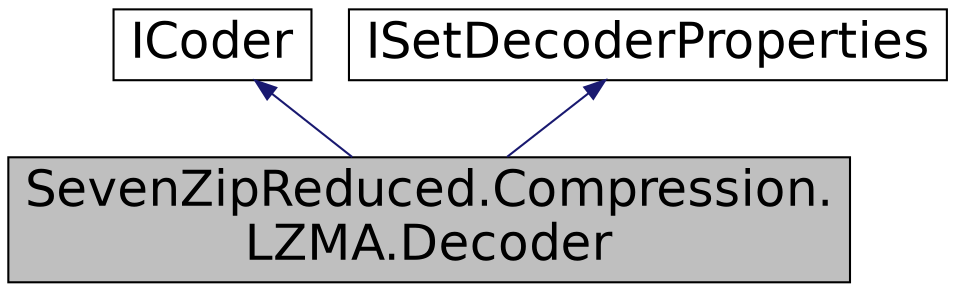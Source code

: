 digraph "SevenZipReduced.Compression.LZMA.Decoder"
{
  edge [fontname="Helvetica",fontsize="24",labelfontname="Helvetica",labelfontsize="24"];
  node [fontname="Helvetica",fontsize="24",shape=record];
  Node1 [label="SevenZipReduced.Compression.\lLZMA.Decoder",height=0.2,width=0.4,color="black", fillcolor="grey75", style="filled" fontcolor="black"];
  Node2 -> Node1 [dir="back",color="midnightblue",fontsize="24",style="solid",fontname="Helvetica"];
  Node2 [label="ICoder",height=0.2,width=0.4,color="black", fillcolor="white", style="filled",URL="$interface_seven_zip_reduced_1_1_i_coder.html"];
  Node3 -> Node1 [dir="back",color="midnightblue",fontsize="24",style="solid",fontname="Helvetica"];
  Node3 [label="ISetDecoderProperties",height=0.2,width=0.4,color="black", fillcolor="white", style="filled",URL="$interface_seven_zip_reduced_1_1_i_set_decoder_properties.html"];
}
